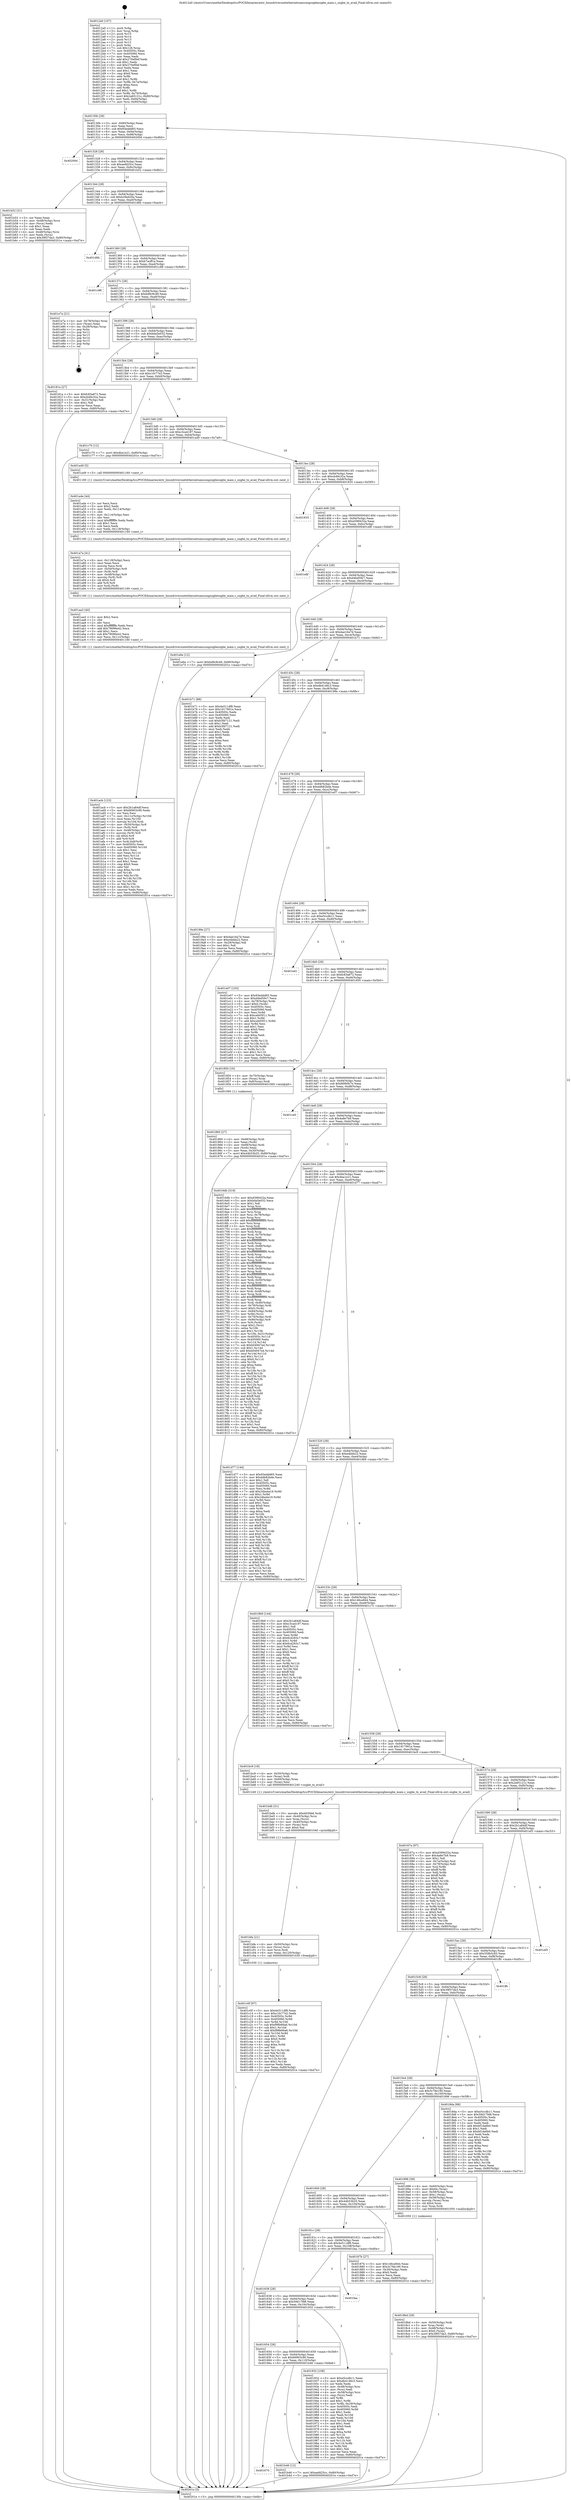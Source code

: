 digraph "0x4012a0" {
  label = "0x4012a0 (/mnt/c/Users/mathe/Desktop/tcc/POCII/binaries/extr_linuxdriversnetethernetsamsungsxgbesxgbe_main.c_sxgbe_tx_avail_Final-ollvm.out::main(0))"
  labelloc = "t"
  node[shape=record]

  Entry [label="",width=0.3,height=0.3,shape=circle,fillcolor=black,style=filled]
  "0x40130b" [label="{
     0x40130b [29]\l
     | [instrs]\l
     &nbsp;&nbsp;0x40130b \<+3\>: mov -0x80(%rbp),%eax\l
     &nbsp;&nbsp;0x40130e \<+2\>: mov %eax,%ecx\l
     &nbsp;&nbsp;0x401310 \<+6\>: sub $0x93eddd65,%ecx\l
     &nbsp;&nbsp;0x401316 \<+6\>: mov %eax,-0x94(%rbp)\l
     &nbsp;&nbsp;0x40131c \<+6\>: mov %ecx,-0x98(%rbp)\l
     &nbsp;&nbsp;0x401322 \<+6\>: je 000000000040200d \<main+0xd6d\>\l
  }"]
  "0x40200d" [label="{
     0x40200d\l
  }", style=dashed]
  "0x401328" [label="{
     0x401328 [28]\l
     | [instrs]\l
     &nbsp;&nbsp;0x401328 \<+5\>: jmp 000000000040132d \<main+0x8d\>\l
     &nbsp;&nbsp;0x40132d \<+6\>: mov -0x94(%rbp),%eax\l
     &nbsp;&nbsp;0x401333 \<+5\>: sub $0xaefd25cc,%eax\l
     &nbsp;&nbsp;0x401338 \<+6\>: mov %eax,-0x9c(%rbp)\l
     &nbsp;&nbsp;0x40133e \<+6\>: je 0000000000401b52 \<main+0x8b2\>\l
  }"]
  Exit [label="",width=0.3,height=0.3,shape=circle,fillcolor=black,style=filled,peripheries=2]
  "0x401b52" [label="{
     0x401b52 [31]\l
     | [instrs]\l
     &nbsp;&nbsp;0x401b52 \<+2\>: xor %eax,%eax\l
     &nbsp;&nbsp;0x401b54 \<+4\>: mov -0x48(%rbp),%rcx\l
     &nbsp;&nbsp;0x401b58 \<+2\>: mov (%rcx),%edx\l
     &nbsp;&nbsp;0x401b5a \<+3\>: sub $0x1,%eax\l
     &nbsp;&nbsp;0x401b5d \<+2\>: sub %eax,%edx\l
     &nbsp;&nbsp;0x401b5f \<+4\>: mov -0x48(%rbp),%rcx\l
     &nbsp;&nbsp;0x401b63 \<+2\>: mov %edx,(%rcx)\l
     &nbsp;&nbsp;0x401b65 \<+7\>: movl $0x39f37da3,-0x80(%rbp)\l
     &nbsp;&nbsp;0x401b6c \<+5\>: jmp 000000000040201e \<main+0xd7e\>\l
  }"]
  "0x401344" [label="{
     0x401344 [28]\l
     | [instrs]\l
     &nbsp;&nbsp;0x401344 \<+5\>: jmp 0000000000401349 \<main+0xa9\>\l
     &nbsp;&nbsp;0x401349 \<+6\>: mov -0x94(%rbp),%eax\l
     &nbsp;&nbsp;0x40134f \<+5\>: sub $0xb29ed20a,%eax\l
     &nbsp;&nbsp;0x401354 \<+6\>: mov %eax,-0xa0(%rbp)\l
     &nbsp;&nbsp;0x40135a \<+6\>: je 0000000000401d6b \<main+0xacb\>\l
  }"]
  "0x401c0f" [label="{
     0x401c0f [97]\l
     | [instrs]\l
     &nbsp;&nbsp;0x401c0f \<+5\>: mov $0x4e511df8,%eax\l
     &nbsp;&nbsp;0x401c14 \<+5\>: mov $0xc1fc77e2,%edx\l
     &nbsp;&nbsp;0x401c19 \<+8\>: mov 0x40505c,%r8d\l
     &nbsp;&nbsp;0x401c21 \<+8\>: mov 0x405060,%r9d\l
     &nbsp;&nbsp;0x401c29 \<+3\>: mov %r8d,%r10d\l
     &nbsp;&nbsp;0x401c2c \<+7\>: sub $0xf98b66a6,%r10d\l
     &nbsp;&nbsp;0x401c33 \<+4\>: sub $0x1,%r10d\l
     &nbsp;&nbsp;0x401c37 \<+7\>: add $0xf98b66a6,%r10d\l
     &nbsp;&nbsp;0x401c3e \<+4\>: imul %r10d,%r8d\l
     &nbsp;&nbsp;0x401c42 \<+4\>: and $0x1,%r8d\l
     &nbsp;&nbsp;0x401c46 \<+4\>: cmp $0x0,%r8d\l
     &nbsp;&nbsp;0x401c4a \<+4\>: sete %r11b\l
     &nbsp;&nbsp;0x401c4e \<+4\>: cmp $0xa,%r9d\l
     &nbsp;&nbsp;0x401c52 \<+3\>: setl %bl\l
     &nbsp;&nbsp;0x401c55 \<+3\>: mov %r11b,%r14b\l
     &nbsp;&nbsp;0x401c58 \<+3\>: and %bl,%r14b\l
     &nbsp;&nbsp;0x401c5b \<+3\>: xor %bl,%r11b\l
     &nbsp;&nbsp;0x401c5e \<+3\>: or %r11b,%r14b\l
     &nbsp;&nbsp;0x401c61 \<+4\>: test $0x1,%r14b\l
     &nbsp;&nbsp;0x401c65 \<+3\>: cmovne %edx,%eax\l
     &nbsp;&nbsp;0x401c68 \<+3\>: mov %eax,-0x80(%rbp)\l
     &nbsp;&nbsp;0x401c6b \<+5\>: jmp 000000000040201e \<main+0xd7e\>\l
  }"]
  "0x401d6b" [label="{
     0x401d6b\l
  }", style=dashed]
  "0x401360" [label="{
     0x401360 [28]\l
     | [instrs]\l
     &nbsp;&nbsp;0x401360 \<+5\>: jmp 0000000000401365 \<main+0xc5\>\l
     &nbsp;&nbsp;0x401365 \<+6\>: mov -0x94(%rbp),%eax\l
     &nbsp;&nbsp;0x40136b \<+5\>: sub $0xb7acff1a,%eax\l
     &nbsp;&nbsp;0x401370 \<+6\>: mov %eax,-0xa4(%rbp)\l
     &nbsp;&nbsp;0x401376 \<+6\>: je 0000000000401c88 \<main+0x9e8\>\l
  }"]
  "0x401bfa" [label="{
     0x401bfa [21]\l
     | [instrs]\l
     &nbsp;&nbsp;0x401bfa \<+4\>: mov -0x50(%rbp),%rcx\l
     &nbsp;&nbsp;0x401bfe \<+3\>: mov (%rcx),%rcx\l
     &nbsp;&nbsp;0x401c01 \<+3\>: mov %rcx,%rdi\l
     &nbsp;&nbsp;0x401c04 \<+6\>: mov %eax,-0x120(%rbp)\l
     &nbsp;&nbsp;0x401c0a \<+5\>: call 0000000000401030 \<free@plt\>\l
     | [calls]\l
     &nbsp;&nbsp;0x401030 \{1\} (unknown)\l
  }"]
  "0x401c88" [label="{
     0x401c88\l
  }", style=dashed]
  "0x40137c" [label="{
     0x40137c [28]\l
     | [instrs]\l
     &nbsp;&nbsp;0x40137c \<+5\>: jmp 0000000000401381 \<main+0xe1\>\l
     &nbsp;&nbsp;0x401381 \<+6\>: mov -0x94(%rbp),%eax\l
     &nbsp;&nbsp;0x401387 \<+5\>: sub $0xbd9c9c49,%eax\l
     &nbsp;&nbsp;0x40138c \<+6\>: mov %eax,-0xa8(%rbp)\l
     &nbsp;&nbsp;0x401392 \<+6\>: je 0000000000401e7a \<main+0xbda\>\l
  }"]
  "0x401bdb" [label="{
     0x401bdb [31]\l
     | [instrs]\l
     &nbsp;&nbsp;0x401bdb \<+10\>: movabs $0x4030b6,%rdi\l
     &nbsp;&nbsp;0x401be5 \<+4\>: mov -0x40(%rbp),%rcx\l
     &nbsp;&nbsp;0x401be9 \<+3\>: mov %rax,(%rcx)\l
     &nbsp;&nbsp;0x401bec \<+4\>: mov -0x40(%rbp),%rax\l
     &nbsp;&nbsp;0x401bf0 \<+3\>: mov (%rax),%rsi\l
     &nbsp;&nbsp;0x401bf3 \<+2\>: mov $0x0,%al\l
     &nbsp;&nbsp;0x401bf5 \<+5\>: call 0000000000401040 \<printf@plt\>\l
     | [calls]\l
     &nbsp;&nbsp;0x401040 \{1\} (unknown)\l
  }"]
  "0x401e7a" [label="{
     0x401e7a [21]\l
     | [instrs]\l
     &nbsp;&nbsp;0x401e7a \<+4\>: mov -0x78(%rbp),%rax\l
     &nbsp;&nbsp;0x401e7e \<+2\>: mov (%rax),%eax\l
     &nbsp;&nbsp;0x401e80 \<+4\>: lea -0x28(%rbp),%rsp\l
     &nbsp;&nbsp;0x401e84 \<+1\>: pop %rbx\l
     &nbsp;&nbsp;0x401e85 \<+2\>: pop %r12\l
     &nbsp;&nbsp;0x401e87 \<+2\>: pop %r13\l
     &nbsp;&nbsp;0x401e89 \<+2\>: pop %r14\l
     &nbsp;&nbsp;0x401e8b \<+2\>: pop %r15\l
     &nbsp;&nbsp;0x401e8d \<+1\>: pop %rbp\l
     &nbsp;&nbsp;0x401e8e \<+1\>: ret\l
  }"]
  "0x401398" [label="{
     0x401398 [28]\l
     | [instrs]\l
     &nbsp;&nbsp;0x401398 \<+5\>: jmp 000000000040139d \<main+0xfd\>\l
     &nbsp;&nbsp;0x40139d \<+6\>: mov -0x94(%rbp),%eax\l
     &nbsp;&nbsp;0x4013a3 \<+5\>: sub $0xbda5e032,%eax\l
     &nbsp;&nbsp;0x4013a8 \<+6\>: mov %eax,-0xac(%rbp)\l
     &nbsp;&nbsp;0x4013ae \<+6\>: je 000000000040181a \<main+0x57a\>\l
  }"]
  "0x401670" [label="{
     0x401670\l
  }", style=dashed]
  "0x40181a" [label="{
     0x40181a [27]\l
     | [instrs]\l
     &nbsp;&nbsp;0x40181a \<+5\>: mov $0xfc83a872,%eax\l
     &nbsp;&nbsp;0x40181f \<+5\>: mov $0xcb49c32a,%ecx\l
     &nbsp;&nbsp;0x401824 \<+3\>: mov -0x31(%rbp),%dl\l
     &nbsp;&nbsp;0x401827 \<+3\>: test $0x1,%dl\l
     &nbsp;&nbsp;0x40182a \<+3\>: cmovne %ecx,%eax\l
     &nbsp;&nbsp;0x40182d \<+3\>: mov %eax,-0x80(%rbp)\l
     &nbsp;&nbsp;0x401830 \<+5\>: jmp 000000000040201e \<main+0xd7e\>\l
  }"]
  "0x4013b4" [label="{
     0x4013b4 [28]\l
     | [instrs]\l
     &nbsp;&nbsp;0x4013b4 \<+5\>: jmp 00000000004013b9 \<main+0x119\>\l
     &nbsp;&nbsp;0x4013b9 \<+6\>: mov -0x94(%rbp),%eax\l
     &nbsp;&nbsp;0x4013bf \<+5\>: sub $0xc1fc77e2,%eax\l
     &nbsp;&nbsp;0x4013c4 \<+6\>: mov %eax,-0xb0(%rbp)\l
     &nbsp;&nbsp;0x4013ca \<+6\>: je 0000000000401c70 \<main+0x9d0\>\l
  }"]
  "0x401b46" [label="{
     0x401b46 [12]\l
     | [instrs]\l
     &nbsp;&nbsp;0x401b46 \<+7\>: movl $0xaefd25cc,-0x80(%rbp)\l
     &nbsp;&nbsp;0x401b4d \<+5\>: jmp 000000000040201e \<main+0xd7e\>\l
  }"]
  "0x401c70" [label="{
     0x401c70 [12]\l
     | [instrs]\l
     &nbsp;&nbsp;0x401c70 \<+7\>: movl $0x4ba1e21,-0x80(%rbp)\l
     &nbsp;&nbsp;0x401c77 \<+5\>: jmp 000000000040201e \<main+0xd7e\>\l
  }"]
  "0x4013d0" [label="{
     0x4013d0 [28]\l
     | [instrs]\l
     &nbsp;&nbsp;0x4013d0 \<+5\>: jmp 00000000004013d5 \<main+0x135\>\l
     &nbsp;&nbsp;0x4013d5 \<+6\>: mov -0x94(%rbp),%eax\l
     &nbsp;&nbsp;0x4013db \<+5\>: sub $0xc3ca4197,%eax\l
     &nbsp;&nbsp;0x4013e0 \<+6\>: mov %eax,-0xb4(%rbp)\l
     &nbsp;&nbsp;0x4013e6 \<+6\>: je 0000000000401a49 \<main+0x7a9\>\l
  }"]
  "0x401acb" [label="{
     0x401acb [123]\l
     | [instrs]\l
     &nbsp;&nbsp;0x401acb \<+5\>: mov $0x2b1a84df,%ecx\l
     &nbsp;&nbsp;0x401ad0 \<+5\>: mov $0x66903c90,%edx\l
     &nbsp;&nbsp;0x401ad5 \<+2\>: xor %esi,%esi\l
     &nbsp;&nbsp;0x401ad7 \<+7\>: mov -0x11c(%rbp),%r10d\l
     &nbsp;&nbsp;0x401ade \<+4\>: imul %eax,%r10d\l
     &nbsp;&nbsp;0x401ae2 \<+3\>: movslq %r10d,%rdi\l
     &nbsp;&nbsp;0x401ae5 \<+4\>: mov -0x50(%rbp),%r8\l
     &nbsp;&nbsp;0x401ae9 \<+3\>: mov (%r8),%r8\l
     &nbsp;&nbsp;0x401aec \<+4\>: mov -0x48(%rbp),%r9\l
     &nbsp;&nbsp;0x401af0 \<+3\>: movslq (%r9),%r9\l
     &nbsp;&nbsp;0x401af3 \<+4\>: shl $0x4,%r9\l
     &nbsp;&nbsp;0x401af7 \<+3\>: add %r9,%r8\l
     &nbsp;&nbsp;0x401afa \<+4\>: mov %rdi,0x8(%r8)\l
     &nbsp;&nbsp;0x401afe \<+7\>: mov 0x40505c,%eax\l
     &nbsp;&nbsp;0x401b05 \<+8\>: mov 0x405060,%r10d\l
     &nbsp;&nbsp;0x401b0d \<+3\>: sub $0x1,%esi\l
     &nbsp;&nbsp;0x401b10 \<+3\>: mov %eax,%r11d\l
     &nbsp;&nbsp;0x401b13 \<+3\>: add %esi,%r11d\l
     &nbsp;&nbsp;0x401b16 \<+4\>: imul %r11d,%eax\l
     &nbsp;&nbsp;0x401b1a \<+3\>: and $0x1,%eax\l
     &nbsp;&nbsp;0x401b1d \<+3\>: cmp $0x0,%eax\l
     &nbsp;&nbsp;0x401b20 \<+3\>: sete %bl\l
     &nbsp;&nbsp;0x401b23 \<+4\>: cmp $0xa,%r10d\l
     &nbsp;&nbsp;0x401b27 \<+4\>: setl %r14b\l
     &nbsp;&nbsp;0x401b2b \<+3\>: mov %bl,%r15b\l
     &nbsp;&nbsp;0x401b2e \<+3\>: and %r14b,%r15b\l
     &nbsp;&nbsp;0x401b31 \<+3\>: xor %r14b,%bl\l
     &nbsp;&nbsp;0x401b34 \<+3\>: or %bl,%r15b\l
     &nbsp;&nbsp;0x401b37 \<+4\>: test $0x1,%r15b\l
     &nbsp;&nbsp;0x401b3b \<+3\>: cmovne %edx,%ecx\l
     &nbsp;&nbsp;0x401b3e \<+3\>: mov %ecx,-0x80(%rbp)\l
     &nbsp;&nbsp;0x401b41 \<+5\>: jmp 000000000040201e \<main+0xd7e\>\l
  }"]
  "0x401a49" [label="{
     0x401a49 [5]\l
     | [instrs]\l
     &nbsp;&nbsp;0x401a49 \<+5\>: call 0000000000401160 \<next_i\>\l
     | [calls]\l
     &nbsp;&nbsp;0x401160 \{1\} (/mnt/c/Users/mathe/Desktop/tcc/POCII/binaries/extr_linuxdriversnetethernetsamsungsxgbesxgbe_main.c_sxgbe_tx_avail_Final-ollvm.out::next_i)\l
  }"]
  "0x4013ec" [label="{
     0x4013ec [28]\l
     | [instrs]\l
     &nbsp;&nbsp;0x4013ec \<+5\>: jmp 00000000004013f1 \<main+0x151\>\l
     &nbsp;&nbsp;0x4013f1 \<+6\>: mov -0x94(%rbp),%eax\l
     &nbsp;&nbsp;0x4013f7 \<+5\>: sub $0xcb49c32a,%eax\l
     &nbsp;&nbsp;0x4013fc \<+6\>: mov %eax,-0xb8(%rbp)\l
     &nbsp;&nbsp;0x401402 \<+6\>: je 0000000000401835 \<main+0x595\>\l
  }"]
  "0x401aa3" [label="{
     0x401aa3 [40]\l
     | [instrs]\l
     &nbsp;&nbsp;0x401aa3 \<+5\>: mov $0x2,%ecx\l
     &nbsp;&nbsp;0x401aa8 \<+1\>: cltd\l
     &nbsp;&nbsp;0x401aa9 \<+2\>: idiv %ecx\l
     &nbsp;&nbsp;0x401aab \<+6\>: imul $0xfffffffe,%edx,%ecx\l
     &nbsp;&nbsp;0x401ab1 \<+6\>: add $0x79096e42,%ecx\l
     &nbsp;&nbsp;0x401ab7 \<+3\>: add $0x1,%ecx\l
     &nbsp;&nbsp;0x401aba \<+6\>: sub $0x79096e42,%ecx\l
     &nbsp;&nbsp;0x401ac0 \<+6\>: mov %ecx,-0x11c(%rbp)\l
     &nbsp;&nbsp;0x401ac6 \<+5\>: call 0000000000401160 \<next_i\>\l
     | [calls]\l
     &nbsp;&nbsp;0x401160 \{1\} (/mnt/c/Users/mathe/Desktop/tcc/POCII/binaries/extr_linuxdriversnetethernetsamsungsxgbesxgbe_main.c_sxgbe_tx_avail_Final-ollvm.out::next_i)\l
  }"]
  "0x401835" [label="{
     0x401835\l
  }", style=dashed]
  "0x401408" [label="{
     0x401408 [28]\l
     | [instrs]\l
     &nbsp;&nbsp;0x401408 \<+5\>: jmp 000000000040140d \<main+0x16d\>\l
     &nbsp;&nbsp;0x40140d \<+6\>: mov -0x94(%rbp),%eax\l
     &nbsp;&nbsp;0x401413 \<+5\>: sub $0xd399432a,%eax\l
     &nbsp;&nbsp;0x401418 \<+6\>: mov %eax,-0xbc(%rbp)\l
     &nbsp;&nbsp;0x40141e \<+6\>: je 0000000000401e8f \<main+0xbef\>\l
  }"]
  "0x401a7a" [label="{
     0x401a7a [41]\l
     | [instrs]\l
     &nbsp;&nbsp;0x401a7a \<+6\>: mov -0x118(%rbp),%ecx\l
     &nbsp;&nbsp;0x401a80 \<+3\>: imul %eax,%ecx\l
     &nbsp;&nbsp;0x401a83 \<+3\>: movslq %ecx,%rdi\l
     &nbsp;&nbsp;0x401a86 \<+4\>: mov -0x50(%rbp),%r8\l
     &nbsp;&nbsp;0x401a8a \<+3\>: mov (%r8),%r8\l
     &nbsp;&nbsp;0x401a8d \<+4\>: mov -0x48(%rbp),%r9\l
     &nbsp;&nbsp;0x401a91 \<+3\>: movslq (%r9),%r9\l
     &nbsp;&nbsp;0x401a94 \<+4\>: shl $0x4,%r9\l
     &nbsp;&nbsp;0x401a98 \<+3\>: add %r9,%r8\l
     &nbsp;&nbsp;0x401a9b \<+3\>: mov %rdi,(%r8)\l
     &nbsp;&nbsp;0x401a9e \<+5\>: call 0000000000401160 \<next_i\>\l
     | [calls]\l
     &nbsp;&nbsp;0x401160 \{1\} (/mnt/c/Users/mathe/Desktop/tcc/POCII/binaries/extr_linuxdriversnetethernetsamsungsxgbesxgbe_main.c_sxgbe_tx_avail_Final-ollvm.out::next_i)\l
  }"]
  "0x401e8f" [label="{
     0x401e8f\l
  }", style=dashed]
  "0x401424" [label="{
     0x401424 [28]\l
     | [instrs]\l
     &nbsp;&nbsp;0x401424 \<+5\>: jmp 0000000000401429 \<main+0x189\>\l
     &nbsp;&nbsp;0x401429 \<+6\>: mov -0x94(%rbp),%eax\l
     &nbsp;&nbsp;0x40142f \<+5\>: sub $0xd4bd59c7,%eax\l
     &nbsp;&nbsp;0x401434 \<+6\>: mov %eax,-0xc0(%rbp)\l
     &nbsp;&nbsp;0x40143a \<+6\>: je 0000000000401e6e \<main+0xbce\>\l
  }"]
  "0x401a4e" [label="{
     0x401a4e [44]\l
     | [instrs]\l
     &nbsp;&nbsp;0x401a4e \<+2\>: xor %ecx,%ecx\l
     &nbsp;&nbsp;0x401a50 \<+5\>: mov $0x2,%edx\l
     &nbsp;&nbsp;0x401a55 \<+6\>: mov %edx,-0x114(%rbp)\l
     &nbsp;&nbsp;0x401a5b \<+1\>: cltd\l
     &nbsp;&nbsp;0x401a5c \<+6\>: mov -0x114(%rbp),%esi\l
     &nbsp;&nbsp;0x401a62 \<+2\>: idiv %esi\l
     &nbsp;&nbsp;0x401a64 \<+6\>: imul $0xfffffffe,%edx,%edx\l
     &nbsp;&nbsp;0x401a6a \<+3\>: sub $0x1,%ecx\l
     &nbsp;&nbsp;0x401a6d \<+2\>: sub %ecx,%edx\l
     &nbsp;&nbsp;0x401a6f \<+6\>: mov %edx,-0x118(%rbp)\l
     &nbsp;&nbsp;0x401a75 \<+5\>: call 0000000000401160 \<next_i\>\l
     | [calls]\l
     &nbsp;&nbsp;0x401160 \{1\} (/mnt/c/Users/mathe/Desktop/tcc/POCII/binaries/extr_linuxdriversnetethernetsamsungsxgbesxgbe_main.c_sxgbe_tx_avail_Final-ollvm.out::next_i)\l
  }"]
  "0x401e6e" [label="{
     0x401e6e [12]\l
     | [instrs]\l
     &nbsp;&nbsp;0x401e6e \<+7\>: movl $0xbd9c9c49,-0x80(%rbp)\l
     &nbsp;&nbsp;0x401e75 \<+5\>: jmp 000000000040201e \<main+0xd7e\>\l
  }"]
  "0x401440" [label="{
     0x401440 [28]\l
     | [instrs]\l
     &nbsp;&nbsp;0x401440 \<+5\>: jmp 0000000000401445 \<main+0x1a5\>\l
     &nbsp;&nbsp;0x401445 \<+6\>: mov -0x94(%rbp),%eax\l
     &nbsp;&nbsp;0x40144b \<+5\>: sub $0xdae16a7d,%eax\l
     &nbsp;&nbsp;0x401450 \<+6\>: mov %eax,-0xc4(%rbp)\l
     &nbsp;&nbsp;0x401456 \<+6\>: je 0000000000401b71 \<main+0x8d1\>\l
  }"]
  "0x401654" [label="{
     0x401654 [28]\l
     | [instrs]\l
     &nbsp;&nbsp;0x401654 \<+5\>: jmp 0000000000401659 \<main+0x3b9\>\l
     &nbsp;&nbsp;0x401659 \<+6\>: mov -0x94(%rbp),%eax\l
     &nbsp;&nbsp;0x40165f \<+5\>: sub $0x66903c90,%eax\l
     &nbsp;&nbsp;0x401664 \<+6\>: mov %eax,-0x110(%rbp)\l
     &nbsp;&nbsp;0x40166a \<+6\>: je 0000000000401b46 \<main+0x8a6\>\l
  }"]
  "0x401b71" [label="{
     0x401b71 [88]\l
     | [instrs]\l
     &nbsp;&nbsp;0x401b71 \<+5\>: mov $0x4e511df8,%eax\l
     &nbsp;&nbsp;0x401b76 \<+5\>: mov $0x1917901e,%ecx\l
     &nbsp;&nbsp;0x401b7b \<+7\>: mov 0x40505c,%edx\l
     &nbsp;&nbsp;0x401b82 \<+7\>: mov 0x405060,%esi\l
     &nbsp;&nbsp;0x401b89 \<+2\>: mov %edx,%edi\l
     &nbsp;&nbsp;0x401b8b \<+6\>: sub $0xb3fd7121,%edi\l
     &nbsp;&nbsp;0x401b91 \<+3\>: sub $0x1,%edi\l
     &nbsp;&nbsp;0x401b94 \<+6\>: add $0xb3fd7121,%edi\l
     &nbsp;&nbsp;0x401b9a \<+3\>: imul %edi,%edx\l
     &nbsp;&nbsp;0x401b9d \<+3\>: and $0x1,%edx\l
     &nbsp;&nbsp;0x401ba0 \<+3\>: cmp $0x0,%edx\l
     &nbsp;&nbsp;0x401ba3 \<+4\>: sete %r8b\l
     &nbsp;&nbsp;0x401ba7 \<+3\>: cmp $0xa,%esi\l
     &nbsp;&nbsp;0x401baa \<+4\>: setl %r9b\l
     &nbsp;&nbsp;0x401bae \<+3\>: mov %r8b,%r10b\l
     &nbsp;&nbsp;0x401bb1 \<+3\>: and %r9b,%r10b\l
     &nbsp;&nbsp;0x401bb4 \<+3\>: xor %r9b,%r8b\l
     &nbsp;&nbsp;0x401bb7 \<+3\>: or %r8b,%r10b\l
     &nbsp;&nbsp;0x401bba \<+4\>: test $0x1,%r10b\l
     &nbsp;&nbsp;0x401bbe \<+3\>: cmovne %ecx,%eax\l
     &nbsp;&nbsp;0x401bc1 \<+3\>: mov %eax,-0x80(%rbp)\l
     &nbsp;&nbsp;0x401bc4 \<+5\>: jmp 000000000040201e \<main+0xd7e\>\l
  }"]
  "0x40145c" [label="{
     0x40145c [28]\l
     | [instrs]\l
     &nbsp;&nbsp;0x40145c \<+5\>: jmp 0000000000401461 \<main+0x1c1\>\l
     &nbsp;&nbsp;0x401461 \<+6\>: mov -0x94(%rbp),%eax\l
     &nbsp;&nbsp;0x401467 \<+5\>: sub $0xdb4146c3,%eax\l
     &nbsp;&nbsp;0x40146c \<+6\>: mov %eax,-0xc8(%rbp)\l
     &nbsp;&nbsp;0x401472 \<+6\>: je 000000000040199e \<main+0x6fe\>\l
  }"]
  "0x401932" [label="{
     0x401932 [108]\l
     | [instrs]\l
     &nbsp;&nbsp;0x401932 \<+5\>: mov $0xe5ccdb11,%eax\l
     &nbsp;&nbsp;0x401937 \<+5\>: mov $0xdb4146c3,%ecx\l
     &nbsp;&nbsp;0x40193c \<+2\>: xor %edx,%edx\l
     &nbsp;&nbsp;0x40193e \<+4\>: mov -0x48(%rbp),%rsi\l
     &nbsp;&nbsp;0x401942 \<+2\>: mov (%rsi),%edi\l
     &nbsp;&nbsp;0x401944 \<+4\>: mov -0x58(%rbp),%rsi\l
     &nbsp;&nbsp;0x401948 \<+2\>: cmp (%rsi),%edi\l
     &nbsp;&nbsp;0x40194a \<+4\>: setl %r8b\l
     &nbsp;&nbsp;0x40194e \<+4\>: and $0x1,%r8b\l
     &nbsp;&nbsp;0x401952 \<+4\>: mov %r8b,-0x29(%rbp)\l
     &nbsp;&nbsp;0x401956 \<+7\>: mov 0x40505c,%edi\l
     &nbsp;&nbsp;0x40195d \<+8\>: mov 0x405060,%r9d\l
     &nbsp;&nbsp;0x401965 \<+3\>: sub $0x1,%edx\l
     &nbsp;&nbsp;0x401968 \<+3\>: mov %edi,%r10d\l
     &nbsp;&nbsp;0x40196b \<+3\>: add %edx,%r10d\l
     &nbsp;&nbsp;0x40196e \<+4\>: imul %r10d,%edi\l
     &nbsp;&nbsp;0x401972 \<+3\>: and $0x1,%edi\l
     &nbsp;&nbsp;0x401975 \<+3\>: cmp $0x0,%edi\l
     &nbsp;&nbsp;0x401978 \<+4\>: sete %r8b\l
     &nbsp;&nbsp;0x40197c \<+4\>: cmp $0xa,%r9d\l
     &nbsp;&nbsp;0x401980 \<+4\>: setl %r11b\l
     &nbsp;&nbsp;0x401984 \<+3\>: mov %r8b,%bl\l
     &nbsp;&nbsp;0x401987 \<+3\>: and %r11b,%bl\l
     &nbsp;&nbsp;0x40198a \<+3\>: xor %r11b,%r8b\l
     &nbsp;&nbsp;0x40198d \<+3\>: or %r8b,%bl\l
     &nbsp;&nbsp;0x401990 \<+3\>: test $0x1,%bl\l
     &nbsp;&nbsp;0x401993 \<+3\>: cmovne %ecx,%eax\l
     &nbsp;&nbsp;0x401996 \<+3\>: mov %eax,-0x80(%rbp)\l
     &nbsp;&nbsp;0x401999 \<+5\>: jmp 000000000040201e \<main+0xd7e\>\l
  }"]
  "0x40199e" [label="{
     0x40199e [27]\l
     | [instrs]\l
     &nbsp;&nbsp;0x40199e \<+5\>: mov $0xdae16a7d,%eax\l
     &nbsp;&nbsp;0x4019a3 \<+5\>: mov $0xe4bbb22,%ecx\l
     &nbsp;&nbsp;0x4019a8 \<+3\>: mov -0x29(%rbp),%dl\l
     &nbsp;&nbsp;0x4019ab \<+3\>: test $0x1,%dl\l
     &nbsp;&nbsp;0x4019ae \<+3\>: cmovne %ecx,%eax\l
     &nbsp;&nbsp;0x4019b1 \<+3\>: mov %eax,-0x80(%rbp)\l
     &nbsp;&nbsp;0x4019b4 \<+5\>: jmp 000000000040201e \<main+0xd7e\>\l
  }"]
  "0x401478" [label="{
     0x401478 [28]\l
     | [instrs]\l
     &nbsp;&nbsp;0x401478 \<+5\>: jmp 000000000040147d \<main+0x1dd\>\l
     &nbsp;&nbsp;0x40147d \<+6\>: mov -0x94(%rbp),%eax\l
     &nbsp;&nbsp;0x401483 \<+5\>: sub $0xddb82bde,%eax\l
     &nbsp;&nbsp;0x401488 \<+6\>: mov %eax,-0xcc(%rbp)\l
     &nbsp;&nbsp;0x40148e \<+6\>: je 0000000000401e07 \<main+0xb67\>\l
  }"]
  "0x401638" [label="{
     0x401638 [28]\l
     | [instrs]\l
     &nbsp;&nbsp;0x401638 \<+5\>: jmp 000000000040163d \<main+0x39d\>\l
     &nbsp;&nbsp;0x40163d \<+6\>: mov -0x94(%rbp),%eax\l
     &nbsp;&nbsp;0x401643 \<+5\>: sub $0x59d17fd8,%eax\l
     &nbsp;&nbsp;0x401648 \<+6\>: mov %eax,-0x10c(%rbp)\l
     &nbsp;&nbsp;0x40164e \<+6\>: je 0000000000401932 \<main+0x692\>\l
  }"]
  "0x401e07" [label="{
     0x401e07 [103]\l
     | [instrs]\l
     &nbsp;&nbsp;0x401e07 \<+5\>: mov $0x93eddd65,%eax\l
     &nbsp;&nbsp;0x401e0c \<+5\>: mov $0xd4bd59c7,%ecx\l
     &nbsp;&nbsp;0x401e11 \<+4\>: mov -0x78(%rbp),%rdx\l
     &nbsp;&nbsp;0x401e15 \<+6\>: movl $0x0,(%rdx)\l
     &nbsp;&nbsp;0x401e1b \<+7\>: mov 0x40505c,%esi\l
     &nbsp;&nbsp;0x401e22 \<+7\>: mov 0x405060,%edi\l
     &nbsp;&nbsp;0x401e29 \<+3\>: mov %esi,%r8d\l
     &nbsp;&nbsp;0x401e2c \<+7\>: sub $0xceb05f11,%r8d\l
     &nbsp;&nbsp;0x401e33 \<+4\>: sub $0x1,%r8d\l
     &nbsp;&nbsp;0x401e37 \<+7\>: add $0xceb05f11,%r8d\l
     &nbsp;&nbsp;0x401e3e \<+4\>: imul %r8d,%esi\l
     &nbsp;&nbsp;0x401e42 \<+3\>: and $0x1,%esi\l
     &nbsp;&nbsp;0x401e45 \<+3\>: cmp $0x0,%esi\l
     &nbsp;&nbsp;0x401e48 \<+4\>: sete %r9b\l
     &nbsp;&nbsp;0x401e4c \<+3\>: cmp $0xa,%edi\l
     &nbsp;&nbsp;0x401e4f \<+4\>: setl %r10b\l
     &nbsp;&nbsp;0x401e53 \<+3\>: mov %r9b,%r11b\l
     &nbsp;&nbsp;0x401e56 \<+3\>: and %r10b,%r11b\l
     &nbsp;&nbsp;0x401e59 \<+3\>: xor %r10b,%r9b\l
     &nbsp;&nbsp;0x401e5c \<+3\>: or %r9b,%r11b\l
     &nbsp;&nbsp;0x401e5f \<+4\>: test $0x1,%r11b\l
     &nbsp;&nbsp;0x401e63 \<+3\>: cmovne %ecx,%eax\l
     &nbsp;&nbsp;0x401e66 \<+3\>: mov %eax,-0x80(%rbp)\l
     &nbsp;&nbsp;0x401e69 \<+5\>: jmp 000000000040201e \<main+0xd7e\>\l
  }"]
  "0x401494" [label="{
     0x401494 [28]\l
     | [instrs]\l
     &nbsp;&nbsp;0x401494 \<+5\>: jmp 0000000000401499 \<main+0x1f9\>\l
     &nbsp;&nbsp;0x401499 \<+6\>: mov -0x94(%rbp),%eax\l
     &nbsp;&nbsp;0x40149f \<+5\>: sub $0xe5ccdb11,%eax\l
     &nbsp;&nbsp;0x4014a4 \<+6\>: mov %eax,-0xd0(%rbp)\l
     &nbsp;&nbsp;0x4014aa \<+6\>: je 0000000000401ed1 \<main+0xc31\>\l
  }"]
  "0x401faa" [label="{
     0x401faa\l
  }", style=dashed]
  "0x401ed1" [label="{
     0x401ed1\l
  }", style=dashed]
  "0x4014b0" [label="{
     0x4014b0 [28]\l
     | [instrs]\l
     &nbsp;&nbsp;0x4014b0 \<+5\>: jmp 00000000004014b5 \<main+0x215\>\l
     &nbsp;&nbsp;0x4014b5 \<+6\>: mov -0x94(%rbp),%eax\l
     &nbsp;&nbsp;0x4014bb \<+5\>: sub $0xfc83a872,%eax\l
     &nbsp;&nbsp;0x4014c0 \<+6\>: mov %eax,-0xd4(%rbp)\l
     &nbsp;&nbsp;0x4014c6 \<+6\>: je 0000000000401850 \<main+0x5b0\>\l
  }"]
  "0x4018bd" [label="{
     0x4018bd [29]\l
     | [instrs]\l
     &nbsp;&nbsp;0x4018bd \<+4\>: mov -0x50(%rbp),%rdi\l
     &nbsp;&nbsp;0x4018c1 \<+3\>: mov %rax,(%rdi)\l
     &nbsp;&nbsp;0x4018c4 \<+4\>: mov -0x48(%rbp),%rax\l
     &nbsp;&nbsp;0x4018c8 \<+6\>: movl $0x0,(%rax)\l
     &nbsp;&nbsp;0x4018ce \<+7\>: movl $0x39f37da3,-0x80(%rbp)\l
     &nbsp;&nbsp;0x4018d5 \<+5\>: jmp 000000000040201e \<main+0xd7e\>\l
  }"]
  "0x401850" [label="{
     0x401850 [16]\l
     | [instrs]\l
     &nbsp;&nbsp;0x401850 \<+4\>: mov -0x70(%rbp),%rax\l
     &nbsp;&nbsp;0x401854 \<+3\>: mov (%rax),%rax\l
     &nbsp;&nbsp;0x401857 \<+4\>: mov 0x8(%rax),%rdi\l
     &nbsp;&nbsp;0x40185b \<+5\>: call 0000000000401060 \<atoi@plt\>\l
     | [calls]\l
     &nbsp;&nbsp;0x401060 \{1\} (unknown)\l
  }"]
  "0x4014cc" [label="{
     0x4014cc [28]\l
     | [instrs]\l
     &nbsp;&nbsp;0x4014cc \<+5\>: jmp 00000000004014d1 \<main+0x231\>\l
     &nbsp;&nbsp;0x4014d1 \<+6\>: mov -0x94(%rbp),%eax\l
     &nbsp;&nbsp;0x4014d7 \<+5\>: sub $0xfd060b7e,%eax\l
     &nbsp;&nbsp;0x4014dc \<+6\>: mov %eax,-0xd8(%rbp)\l
     &nbsp;&nbsp;0x4014e2 \<+6\>: je 0000000000401ce0 \<main+0xa40\>\l
  }"]
  "0x40161c" [label="{
     0x40161c [28]\l
     | [instrs]\l
     &nbsp;&nbsp;0x40161c \<+5\>: jmp 0000000000401621 \<main+0x381\>\l
     &nbsp;&nbsp;0x401621 \<+6\>: mov -0x94(%rbp),%eax\l
     &nbsp;&nbsp;0x401627 \<+5\>: sub $0x4e511df8,%eax\l
     &nbsp;&nbsp;0x40162c \<+6\>: mov %eax,-0x108(%rbp)\l
     &nbsp;&nbsp;0x401632 \<+6\>: je 0000000000401faa \<main+0xd0a\>\l
  }"]
  "0x401ce0" [label="{
     0x401ce0\l
  }", style=dashed]
  "0x4014e8" [label="{
     0x4014e8 [28]\l
     | [instrs]\l
     &nbsp;&nbsp;0x4014e8 \<+5\>: jmp 00000000004014ed \<main+0x24d\>\l
     &nbsp;&nbsp;0x4014ed \<+6\>: mov -0x94(%rbp),%eax\l
     &nbsp;&nbsp;0x4014f3 \<+5\>: sub $0x4a8e7b9,%eax\l
     &nbsp;&nbsp;0x4014f8 \<+6\>: mov %eax,-0xdc(%rbp)\l
     &nbsp;&nbsp;0x4014fe \<+6\>: je 00000000004016db \<main+0x43b\>\l
  }"]
  "0x40187b" [label="{
     0x40187b [27]\l
     | [instrs]\l
     &nbsp;&nbsp;0x40187b \<+5\>: mov $0x146ce844,%eax\l
     &nbsp;&nbsp;0x401880 \<+5\>: mov $0x3c78e190,%ecx\l
     &nbsp;&nbsp;0x401885 \<+3\>: mov -0x30(%rbp),%edx\l
     &nbsp;&nbsp;0x401888 \<+3\>: cmp $0x0,%edx\l
     &nbsp;&nbsp;0x40188b \<+3\>: cmove %ecx,%eax\l
     &nbsp;&nbsp;0x40188e \<+3\>: mov %eax,-0x80(%rbp)\l
     &nbsp;&nbsp;0x401891 \<+5\>: jmp 000000000040201e \<main+0xd7e\>\l
  }"]
  "0x4016db" [label="{
     0x4016db [319]\l
     | [instrs]\l
     &nbsp;&nbsp;0x4016db \<+5\>: mov $0xd399432a,%eax\l
     &nbsp;&nbsp;0x4016e0 \<+5\>: mov $0xbda5e032,%ecx\l
     &nbsp;&nbsp;0x4016e5 \<+2\>: mov $0x1,%dl\l
     &nbsp;&nbsp;0x4016e7 \<+3\>: mov %rsp,%rsi\l
     &nbsp;&nbsp;0x4016ea \<+4\>: add $0xfffffffffffffff0,%rsi\l
     &nbsp;&nbsp;0x4016ee \<+3\>: mov %rsi,%rsp\l
     &nbsp;&nbsp;0x4016f1 \<+4\>: mov %rsi,-0x78(%rbp)\l
     &nbsp;&nbsp;0x4016f5 \<+3\>: mov %rsp,%rsi\l
     &nbsp;&nbsp;0x4016f8 \<+4\>: add $0xfffffffffffffff0,%rsi\l
     &nbsp;&nbsp;0x4016fc \<+3\>: mov %rsi,%rsp\l
     &nbsp;&nbsp;0x4016ff \<+3\>: mov %rsp,%rdi\l
     &nbsp;&nbsp;0x401702 \<+4\>: add $0xfffffffffffffff0,%rdi\l
     &nbsp;&nbsp;0x401706 \<+3\>: mov %rdi,%rsp\l
     &nbsp;&nbsp;0x401709 \<+4\>: mov %rdi,-0x70(%rbp)\l
     &nbsp;&nbsp;0x40170d \<+3\>: mov %rsp,%rdi\l
     &nbsp;&nbsp;0x401710 \<+4\>: add $0xfffffffffffffff0,%rdi\l
     &nbsp;&nbsp;0x401714 \<+3\>: mov %rdi,%rsp\l
     &nbsp;&nbsp;0x401717 \<+4\>: mov %rdi,-0x68(%rbp)\l
     &nbsp;&nbsp;0x40171b \<+3\>: mov %rsp,%rdi\l
     &nbsp;&nbsp;0x40171e \<+4\>: add $0xfffffffffffffff0,%rdi\l
     &nbsp;&nbsp;0x401722 \<+3\>: mov %rdi,%rsp\l
     &nbsp;&nbsp;0x401725 \<+4\>: mov %rdi,-0x60(%rbp)\l
     &nbsp;&nbsp;0x401729 \<+3\>: mov %rsp,%rdi\l
     &nbsp;&nbsp;0x40172c \<+4\>: add $0xfffffffffffffff0,%rdi\l
     &nbsp;&nbsp;0x401730 \<+3\>: mov %rdi,%rsp\l
     &nbsp;&nbsp;0x401733 \<+4\>: mov %rdi,-0x58(%rbp)\l
     &nbsp;&nbsp;0x401737 \<+3\>: mov %rsp,%rdi\l
     &nbsp;&nbsp;0x40173a \<+4\>: add $0xfffffffffffffff0,%rdi\l
     &nbsp;&nbsp;0x40173e \<+3\>: mov %rdi,%rsp\l
     &nbsp;&nbsp;0x401741 \<+4\>: mov %rdi,-0x50(%rbp)\l
     &nbsp;&nbsp;0x401745 \<+3\>: mov %rsp,%rdi\l
     &nbsp;&nbsp;0x401748 \<+4\>: add $0xfffffffffffffff0,%rdi\l
     &nbsp;&nbsp;0x40174c \<+3\>: mov %rdi,%rsp\l
     &nbsp;&nbsp;0x40174f \<+4\>: mov %rdi,-0x48(%rbp)\l
     &nbsp;&nbsp;0x401753 \<+3\>: mov %rsp,%rdi\l
     &nbsp;&nbsp;0x401756 \<+4\>: add $0xfffffffffffffff0,%rdi\l
     &nbsp;&nbsp;0x40175a \<+3\>: mov %rdi,%rsp\l
     &nbsp;&nbsp;0x40175d \<+4\>: mov %rdi,-0x40(%rbp)\l
     &nbsp;&nbsp;0x401761 \<+4\>: mov -0x78(%rbp),%rdi\l
     &nbsp;&nbsp;0x401765 \<+6\>: movl $0x0,(%rdi)\l
     &nbsp;&nbsp;0x40176b \<+7\>: mov -0x84(%rbp),%r8d\l
     &nbsp;&nbsp;0x401772 \<+3\>: mov %r8d,(%rsi)\l
     &nbsp;&nbsp;0x401775 \<+4\>: mov -0x70(%rbp),%rdi\l
     &nbsp;&nbsp;0x401779 \<+7\>: mov -0x90(%rbp),%r9\l
     &nbsp;&nbsp;0x401780 \<+3\>: mov %r9,(%rdi)\l
     &nbsp;&nbsp;0x401783 \<+3\>: cmpl $0x2,(%rsi)\l
     &nbsp;&nbsp;0x401786 \<+4\>: setne %r10b\l
     &nbsp;&nbsp;0x40178a \<+4\>: and $0x1,%r10b\l
     &nbsp;&nbsp;0x40178e \<+4\>: mov %r10b,-0x31(%rbp)\l
     &nbsp;&nbsp;0x401792 \<+8\>: mov 0x40505c,%r11d\l
     &nbsp;&nbsp;0x40179a \<+7\>: mov 0x405060,%ebx\l
     &nbsp;&nbsp;0x4017a1 \<+3\>: mov %r11d,%r14d\l
     &nbsp;&nbsp;0x4017a4 \<+7\>: sub $0xb04947ed,%r14d\l
     &nbsp;&nbsp;0x4017ab \<+4\>: sub $0x1,%r14d\l
     &nbsp;&nbsp;0x4017af \<+7\>: add $0xb04947ed,%r14d\l
     &nbsp;&nbsp;0x4017b6 \<+4\>: imul %r14d,%r11d\l
     &nbsp;&nbsp;0x4017ba \<+4\>: and $0x1,%r11d\l
     &nbsp;&nbsp;0x4017be \<+4\>: cmp $0x0,%r11d\l
     &nbsp;&nbsp;0x4017c2 \<+4\>: sete %r10b\l
     &nbsp;&nbsp;0x4017c6 \<+3\>: cmp $0xa,%ebx\l
     &nbsp;&nbsp;0x4017c9 \<+4\>: setl %r15b\l
     &nbsp;&nbsp;0x4017cd \<+3\>: mov %r10b,%r12b\l
     &nbsp;&nbsp;0x4017d0 \<+4\>: xor $0xff,%r12b\l
     &nbsp;&nbsp;0x4017d4 \<+3\>: mov %r15b,%r13b\l
     &nbsp;&nbsp;0x4017d7 \<+4\>: xor $0xff,%r13b\l
     &nbsp;&nbsp;0x4017db \<+3\>: xor $0x1,%dl\l
     &nbsp;&nbsp;0x4017de \<+3\>: mov %r12b,%sil\l
     &nbsp;&nbsp;0x4017e1 \<+4\>: and $0xff,%sil\l
     &nbsp;&nbsp;0x4017e5 \<+3\>: and %dl,%r10b\l
     &nbsp;&nbsp;0x4017e8 \<+3\>: mov %r13b,%dil\l
     &nbsp;&nbsp;0x4017eb \<+4\>: and $0xff,%dil\l
     &nbsp;&nbsp;0x4017ef \<+3\>: and %dl,%r15b\l
     &nbsp;&nbsp;0x4017f2 \<+3\>: or %r10b,%sil\l
     &nbsp;&nbsp;0x4017f5 \<+3\>: or %r15b,%dil\l
     &nbsp;&nbsp;0x4017f8 \<+3\>: xor %dil,%sil\l
     &nbsp;&nbsp;0x4017fb \<+3\>: or %r13b,%r12b\l
     &nbsp;&nbsp;0x4017fe \<+4\>: xor $0xff,%r12b\l
     &nbsp;&nbsp;0x401802 \<+3\>: or $0x1,%dl\l
     &nbsp;&nbsp;0x401805 \<+3\>: and %dl,%r12b\l
     &nbsp;&nbsp;0x401808 \<+3\>: or %r12b,%sil\l
     &nbsp;&nbsp;0x40180b \<+4\>: test $0x1,%sil\l
     &nbsp;&nbsp;0x40180f \<+3\>: cmovne %ecx,%eax\l
     &nbsp;&nbsp;0x401812 \<+3\>: mov %eax,-0x80(%rbp)\l
     &nbsp;&nbsp;0x401815 \<+5\>: jmp 000000000040201e \<main+0xd7e\>\l
  }"]
  "0x401504" [label="{
     0x401504 [28]\l
     | [instrs]\l
     &nbsp;&nbsp;0x401504 \<+5\>: jmp 0000000000401509 \<main+0x269\>\l
     &nbsp;&nbsp;0x401509 \<+6\>: mov -0x94(%rbp),%eax\l
     &nbsp;&nbsp;0x40150f \<+5\>: sub $0x4ba1e21,%eax\l
     &nbsp;&nbsp;0x401514 \<+6\>: mov %eax,-0xe0(%rbp)\l
     &nbsp;&nbsp;0x40151a \<+6\>: je 0000000000401d77 \<main+0xad7\>\l
  }"]
  "0x401600" [label="{
     0x401600 [28]\l
     | [instrs]\l
     &nbsp;&nbsp;0x401600 \<+5\>: jmp 0000000000401605 \<main+0x365\>\l
     &nbsp;&nbsp;0x401605 \<+6\>: mov -0x94(%rbp),%eax\l
     &nbsp;&nbsp;0x40160b \<+5\>: sub $0x44b53b25,%eax\l
     &nbsp;&nbsp;0x401610 \<+6\>: mov %eax,-0x104(%rbp)\l
     &nbsp;&nbsp;0x401616 \<+6\>: je 000000000040187b \<main+0x5db\>\l
  }"]
  "0x401d77" [label="{
     0x401d77 [144]\l
     | [instrs]\l
     &nbsp;&nbsp;0x401d77 \<+5\>: mov $0x93eddd65,%eax\l
     &nbsp;&nbsp;0x401d7c \<+5\>: mov $0xddb82bde,%ecx\l
     &nbsp;&nbsp;0x401d81 \<+2\>: mov $0x1,%dl\l
     &nbsp;&nbsp;0x401d83 \<+7\>: mov 0x40505c,%esi\l
     &nbsp;&nbsp;0x401d8a \<+7\>: mov 0x405060,%edi\l
     &nbsp;&nbsp;0x401d91 \<+3\>: mov %esi,%r8d\l
     &nbsp;&nbsp;0x401d94 \<+7\>: add $0x24ba4a19,%r8d\l
     &nbsp;&nbsp;0x401d9b \<+4\>: sub $0x1,%r8d\l
     &nbsp;&nbsp;0x401d9f \<+7\>: sub $0x24ba4a19,%r8d\l
     &nbsp;&nbsp;0x401da6 \<+4\>: imul %r8d,%esi\l
     &nbsp;&nbsp;0x401daa \<+3\>: and $0x1,%esi\l
     &nbsp;&nbsp;0x401dad \<+3\>: cmp $0x0,%esi\l
     &nbsp;&nbsp;0x401db0 \<+4\>: sete %r9b\l
     &nbsp;&nbsp;0x401db4 \<+3\>: cmp $0xa,%edi\l
     &nbsp;&nbsp;0x401db7 \<+4\>: setl %r10b\l
     &nbsp;&nbsp;0x401dbb \<+3\>: mov %r9b,%r11b\l
     &nbsp;&nbsp;0x401dbe \<+4\>: xor $0xff,%r11b\l
     &nbsp;&nbsp;0x401dc2 \<+3\>: mov %r10b,%bl\l
     &nbsp;&nbsp;0x401dc5 \<+3\>: xor $0xff,%bl\l
     &nbsp;&nbsp;0x401dc8 \<+3\>: xor $0x0,%dl\l
     &nbsp;&nbsp;0x401dcb \<+3\>: mov %r11b,%r14b\l
     &nbsp;&nbsp;0x401dce \<+4\>: and $0x0,%r14b\l
     &nbsp;&nbsp;0x401dd2 \<+3\>: and %dl,%r9b\l
     &nbsp;&nbsp;0x401dd5 \<+3\>: mov %bl,%r15b\l
     &nbsp;&nbsp;0x401dd8 \<+4\>: and $0x0,%r15b\l
     &nbsp;&nbsp;0x401ddc \<+3\>: and %dl,%r10b\l
     &nbsp;&nbsp;0x401ddf \<+3\>: or %r9b,%r14b\l
     &nbsp;&nbsp;0x401de2 \<+3\>: or %r10b,%r15b\l
     &nbsp;&nbsp;0x401de5 \<+3\>: xor %r15b,%r14b\l
     &nbsp;&nbsp;0x401de8 \<+3\>: or %bl,%r11b\l
     &nbsp;&nbsp;0x401deb \<+4\>: xor $0xff,%r11b\l
     &nbsp;&nbsp;0x401def \<+3\>: or $0x0,%dl\l
     &nbsp;&nbsp;0x401df2 \<+3\>: and %dl,%r11b\l
     &nbsp;&nbsp;0x401df5 \<+3\>: or %r11b,%r14b\l
     &nbsp;&nbsp;0x401df8 \<+4\>: test $0x1,%r14b\l
     &nbsp;&nbsp;0x401dfc \<+3\>: cmovne %ecx,%eax\l
     &nbsp;&nbsp;0x401dff \<+3\>: mov %eax,-0x80(%rbp)\l
     &nbsp;&nbsp;0x401e02 \<+5\>: jmp 000000000040201e \<main+0xd7e\>\l
  }"]
  "0x401520" [label="{
     0x401520 [28]\l
     | [instrs]\l
     &nbsp;&nbsp;0x401520 \<+5\>: jmp 0000000000401525 \<main+0x285\>\l
     &nbsp;&nbsp;0x401525 \<+6\>: mov -0x94(%rbp),%eax\l
     &nbsp;&nbsp;0x40152b \<+5\>: sub $0xe4bbb22,%eax\l
     &nbsp;&nbsp;0x401530 \<+6\>: mov %eax,-0xe4(%rbp)\l
     &nbsp;&nbsp;0x401536 \<+6\>: je 00000000004019b9 \<main+0x719\>\l
  }"]
  "0x401896" [label="{
     0x401896 [39]\l
     | [instrs]\l
     &nbsp;&nbsp;0x401896 \<+4\>: mov -0x60(%rbp),%rax\l
     &nbsp;&nbsp;0x40189a \<+6\>: movl $0x64,(%rax)\l
     &nbsp;&nbsp;0x4018a0 \<+4\>: mov -0x58(%rbp),%rax\l
     &nbsp;&nbsp;0x4018a4 \<+6\>: movl $0x1,(%rax)\l
     &nbsp;&nbsp;0x4018aa \<+4\>: mov -0x58(%rbp),%rax\l
     &nbsp;&nbsp;0x4018ae \<+3\>: movslq (%rax),%rax\l
     &nbsp;&nbsp;0x4018b1 \<+4\>: shl $0x4,%rax\l
     &nbsp;&nbsp;0x4018b5 \<+3\>: mov %rax,%rdi\l
     &nbsp;&nbsp;0x4018b8 \<+5\>: call 0000000000401050 \<malloc@plt\>\l
     | [calls]\l
     &nbsp;&nbsp;0x401050 \{1\} (unknown)\l
  }"]
  "0x4019b9" [label="{
     0x4019b9 [144]\l
     | [instrs]\l
     &nbsp;&nbsp;0x4019b9 \<+5\>: mov $0x2b1a84df,%eax\l
     &nbsp;&nbsp;0x4019be \<+5\>: mov $0xc3ca4197,%ecx\l
     &nbsp;&nbsp;0x4019c3 \<+2\>: mov $0x1,%dl\l
     &nbsp;&nbsp;0x4019c5 \<+7\>: mov 0x40505c,%esi\l
     &nbsp;&nbsp;0x4019cc \<+7\>: mov 0x405060,%edi\l
     &nbsp;&nbsp;0x4019d3 \<+3\>: mov %esi,%r8d\l
     &nbsp;&nbsp;0x4019d6 \<+7\>: sub $0x6cd283c7,%r8d\l
     &nbsp;&nbsp;0x4019dd \<+4\>: sub $0x1,%r8d\l
     &nbsp;&nbsp;0x4019e1 \<+7\>: add $0x6cd283c7,%r8d\l
     &nbsp;&nbsp;0x4019e8 \<+4\>: imul %r8d,%esi\l
     &nbsp;&nbsp;0x4019ec \<+3\>: and $0x1,%esi\l
     &nbsp;&nbsp;0x4019ef \<+3\>: cmp $0x0,%esi\l
     &nbsp;&nbsp;0x4019f2 \<+4\>: sete %r9b\l
     &nbsp;&nbsp;0x4019f6 \<+3\>: cmp $0xa,%edi\l
     &nbsp;&nbsp;0x4019f9 \<+4\>: setl %r10b\l
     &nbsp;&nbsp;0x4019fd \<+3\>: mov %r9b,%r11b\l
     &nbsp;&nbsp;0x401a00 \<+4\>: xor $0xff,%r11b\l
     &nbsp;&nbsp;0x401a04 \<+3\>: mov %r10b,%bl\l
     &nbsp;&nbsp;0x401a07 \<+3\>: xor $0xff,%bl\l
     &nbsp;&nbsp;0x401a0a \<+3\>: xor $0x0,%dl\l
     &nbsp;&nbsp;0x401a0d \<+3\>: mov %r11b,%r14b\l
     &nbsp;&nbsp;0x401a10 \<+4\>: and $0x0,%r14b\l
     &nbsp;&nbsp;0x401a14 \<+3\>: and %dl,%r9b\l
     &nbsp;&nbsp;0x401a17 \<+3\>: mov %bl,%r15b\l
     &nbsp;&nbsp;0x401a1a \<+4\>: and $0x0,%r15b\l
     &nbsp;&nbsp;0x401a1e \<+3\>: and %dl,%r10b\l
     &nbsp;&nbsp;0x401a21 \<+3\>: or %r9b,%r14b\l
     &nbsp;&nbsp;0x401a24 \<+3\>: or %r10b,%r15b\l
     &nbsp;&nbsp;0x401a27 \<+3\>: xor %r15b,%r14b\l
     &nbsp;&nbsp;0x401a2a \<+3\>: or %bl,%r11b\l
     &nbsp;&nbsp;0x401a2d \<+4\>: xor $0xff,%r11b\l
     &nbsp;&nbsp;0x401a31 \<+3\>: or $0x0,%dl\l
     &nbsp;&nbsp;0x401a34 \<+3\>: and %dl,%r11b\l
     &nbsp;&nbsp;0x401a37 \<+3\>: or %r11b,%r14b\l
     &nbsp;&nbsp;0x401a3a \<+4\>: test $0x1,%r14b\l
     &nbsp;&nbsp;0x401a3e \<+3\>: cmovne %ecx,%eax\l
     &nbsp;&nbsp;0x401a41 \<+3\>: mov %eax,-0x80(%rbp)\l
     &nbsp;&nbsp;0x401a44 \<+5\>: jmp 000000000040201e \<main+0xd7e\>\l
  }"]
  "0x40153c" [label="{
     0x40153c [28]\l
     | [instrs]\l
     &nbsp;&nbsp;0x40153c \<+5\>: jmp 0000000000401541 \<main+0x2a1\>\l
     &nbsp;&nbsp;0x401541 \<+6\>: mov -0x94(%rbp),%eax\l
     &nbsp;&nbsp;0x401547 \<+5\>: sub $0x146ce844,%eax\l
     &nbsp;&nbsp;0x40154c \<+6\>: mov %eax,-0xe8(%rbp)\l
     &nbsp;&nbsp;0x401552 \<+6\>: je 0000000000401c7c \<main+0x9dc\>\l
  }"]
  "0x4015e4" [label="{
     0x4015e4 [28]\l
     | [instrs]\l
     &nbsp;&nbsp;0x4015e4 \<+5\>: jmp 00000000004015e9 \<main+0x349\>\l
     &nbsp;&nbsp;0x4015e9 \<+6\>: mov -0x94(%rbp),%eax\l
     &nbsp;&nbsp;0x4015ef \<+5\>: sub $0x3c78e190,%eax\l
     &nbsp;&nbsp;0x4015f4 \<+6\>: mov %eax,-0x100(%rbp)\l
     &nbsp;&nbsp;0x4015fa \<+6\>: je 0000000000401896 \<main+0x5f6\>\l
  }"]
  "0x401c7c" [label="{
     0x401c7c\l
  }", style=dashed]
  "0x401558" [label="{
     0x401558 [28]\l
     | [instrs]\l
     &nbsp;&nbsp;0x401558 \<+5\>: jmp 000000000040155d \<main+0x2bd\>\l
     &nbsp;&nbsp;0x40155d \<+6\>: mov -0x94(%rbp),%eax\l
     &nbsp;&nbsp;0x401563 \<+5\>: sub $0x1917901e,%eax\l
     &nbsp;&nbsp;0x401568 \<+6\>: mov %eax,-0xec(%rbp)\l
     &nbsp;&nbsp;0x40156e \<+6\>: je 0000000000401bc9 \<main+0x929\>\l
  }"]
  "0x4018da" [label="{
     0x4018da [88]\l
     | [instrs]\l
     &nbsp;&nbsp;0x4018da \<+5\>: mov $0xe5ccdb11,%eax\l
     &nbsp;&nbsp;0x4018df \<+5\>: mov $0x59d17fd8,%ecx\l
     &nbsp;&nbsp;0x4018e4 \<+7\>: mov 0x40505c,%edx\l
     &nbsp;&nbsp;0x4018eb \<+7\>: mov 0x405060,%esi\l
     &nbsp;&nbsp;0x4018f2 \<+2\>: mov %edx,%edi\l
     &nbsp;&nbsp;0x4018f4 \<+6\>: add $0xbf1da6b0,%edi\l
     &nbsp;&nbsp;0x4018fa \<+3\>: sub $0x1,%edi\l
     &nbsp;&nbsp;0x4018fd \<+6\>: sub $0xbf1da6b0,%edi\l
     &nbsp;&nbsp;0x401903 \<+3\>: imul %edi,%edx\l
     &nbsp;&nbsp;0x401906 \<+3\>: and $0x1,%edx\l
     &nbsp;&nbsp;0x401909 \<+3\>: cmp $0x0,%edx\l
     &nbsp;&nbsp;0x40190c \<+4\>: sete %r8b\l
     &nbsp;&nbsp;0x401910 \<+3\>: cmp $0xa,%esi\l
     &nbsp;&nbsp;0x401913 \<+4\>: setl %r9b\l
     &nbsp;&nbsp;0x401917 \<+3\>: mov %r8b,%r10b\l
     &nbsp;&nbsp;0x40191a \<+3\>: and %r9b,%r10b\l
     &nbsp;&nbsp;0x40191d \<+3\>: xor %r9b,%r8b\l
     &nbsp;&nbsp;0x401920 \<+3\>: or %r8b,%r10b\l
     &nbsp;&nbsp;0x401923 \<+4\>: test $0x1,%r10b\l
     &nbsp;&nbsp;0x401927 \<+3\>: cmovne %ecx,%eax\l
     &nbsp;&nbsp;0x40192a \<+3\>: mov %eax,-0x80(%rbp)\l
     &nbsp;&nbsp;0x40192d \<+5\>: jmp 000000000040201e \<main+0xd7e\>\l
  }"]
  "0x401bc9" [label="{
     0x401bc9 [18]\l
     | [instrs]\l
     &nbsp;&nbsp;0x401bc9 \<+4\>: mov -0x50(%rbp),%rax\l
     &nbsp;&nbsp;0x401bcd \<+3\>: mov (%rax),%rdi\l
     &nbsp;&nbsp;0x401bd0 \<+4\>: mov -0x60(%rbp),%rax\l
     &nbsp;&nbsp;0x401bd4 \<+2\>: mov (%rax),%esi\l
     &nbsp;&nbsp;0x401bd6 \<+5\>: call 0000000000401240 \<sxgbe_tx_avail\>\l
     | [calls]\l
     &nbsp;&nbsp;0x401240 \{1\} (/mnt/c/Users/mathe/Desktop/tcc/POCII/binaries/extr_linuxdriversnetethernetsamsungsxgbesxgbe_main.c_sxgbe_tx_avail_Final-ollvm.out::sxgbe_tx_avail)\l
  }"]
  "0x401574" [label="{
     0x401574 [28]\l
     | [instrs]\l
     &nbsp;&nbsp;0x401574 \<+5\>: jmp 0000000000401579 \<main+0x2d9\>\l
     &nbsp;&nbsp;0x401579 \<+6\>: mov -0x94(%rbp),%eax\l
     &nbsp;&nbsp;0x40157f \<+5\>: sub $0x2a65121c,%eax\l
     &nbsp;&nbsp;0x401584 \<+6\>: mov %eax,-0xf0(%rbp)\l
     &nbsp;&nbsp;0x40158a \<+6\>: je 000000000040167a \<main+0x3da\>\l
  }"]
  "0x4015c8" [label="{
     0x4015c8 [28]\l
     | [instrs]\l
     &nbsp;&nbsp;0x4015c8 \<+5\>: jmp 00000000004015cd \<main+0x32d\>\l
     &nbsp;&nbsp;0x4015cd \<+6\>: mov -0x94(%rbp),%eax\l
     &nbsp;&nbsp;0x4015d3 \<+5\>: sub $0x39f37da3,%eax\l
     &nbsp;&nbsp;0x4015d8 \<+6\>: mov %eax,-0xfc(%rbp)\l
     &nbsp;&nbsp;0x4015de \<+6\>: je 00000000004018da \<main+0x63a\>\l
  }"]
  "0x40167a" [label="{
     0x40167a [97]\l
     | [instrs]\l
     &nbsp;&nbsp;0x40167a \<+5\>: mov $0xd399432a,%eax\l
     &nbsp;&nbsp;0x40167f \<+5\>: mov $0x4a8e7b9,%ecx\l
     &nbsp;&nbsp;0x401684 \<+2\>: mov $0x1,%dl\l
     &nbsp;&nbsp;0x401686 \<+4\>: mov -0x7a(%rbp),%sil\l
     &nbsp;&nbsp;0x40168a \<+4\>: mov -0x79(%rbp),%dil\l
     &nbsp;&nbsp;0x40168e \<+3\>: mov %sil,%r8b\l
     &nbsp;&nbsp;0x401691 \<+4\>: xor $0xff,%r8b\l
     &nbsp;&nbsp;0x401695 \<+3\>: mov %dil,%r9b\l
     &nbsp;&nbsp;0x401698 \<+4\>: xor $0xff,%r9b\l
     &nbsp;&nbsp;0x40169c \<+3\>: xor $0x0,%dl\l
     &nbsp;&nbsp;0x40169f \<+3\>: mov %r8b,%r10b\l
     &nbsp;&nbsp;0x4016a2 \<+4\>: and $0x0,%r10b\l
     &nbsp;&nbsp;0x4016a6 \<+3\>: and %dl,%sil\l
     &nbsp;&nbsp;0x4016a9 \<+3\>: mov %r9b,%r11b\l
     &nbsp;&nbsp;0x4016ac \<+4\>: and $0x0,%r11b\l
     &nbsp;&nbsp;0x4016b0 \<+3\>: and %dl,%dil\l
     &nbsp;&nbsp;0x4016b3 \<+3\>: or %sil,%r10b\l
     &nbsp;&nbsp;0x4016b6 \<+3\>: or %dil,%r11b\l
     &nbsp;&nbsp;0x4016b9 \<+3\>: xor %r11b,%r10b\l
     &nbsp;&nbsp;0x4016bc \<+3\>: or %r9b,%r8b\l
     &nbsp;&nbsp;0x4016bf \<+4\>: xor $0xff,%r8b\l
     &nbsp;&nbsp;0x4016c3 \<+3\>: or $0x0,%dl\l
     &nbsp;&nbsp;0x4016c6 \<+3\>: and %dl,%r8b\l
     &nbsp;&nbsp;0x4016c9 \<+3\>: or %r8b,%r10b\l
     &nbsp;&nbsp;0x4016cc \<+4\>: test $0x1,%r10b\l
     &nbsp;&nbsp;0x4016d0 \<+3\>: cmovne %ecx,%eax\l
     &nbsp;&nbsp;0x4016d3 \<+3\>: mov %eax,-0x80(%rbp)\l
     &nbsp;&nbsp;0x4016d6 \<+5\>: jmp 000000000040201e \<main+0xd7e\>\l
  }"]
  "0x401590" [label="{
     0x401590 [28]\l
     | [instrs]\l
     &nbsp;&nbsp;0x401590 \<+5\>: jmp 0000000000401595 \<main+0x2f5\>\l
     &nbsp;&nbsp;0x401595 \<+6\>: mov -0x94(%rbp),%eax\l
     &nbsp;&nbsp;0x40159b \<+5\>: sub $0x2b1a84df,%eax\l
     &nbsp;&nbsp;0x4015a0 \<+6\>: mov %eax,-0xf4(%rbp)\l
     &nbsp;&nbsp;0x4015a6 \<+6\>: je 0000000000401ef3 \<main+0xc53\>\l
  }"]
  "0x40201e" [label="{
     0x40201e [5]\l
     | [instrs]\l
     &nbsp;&nbsp;0x40201e \<+5\>: jmp 000000000040130b \<main+0x6b\>\l
  }"]
  "0x4012a0" [label="{
     0x4012a0 [107]\l
     | [instrs]\l
     &nbsp;&nbsp;0x4012a0 \<+1\>: push %rbp\l
     &nbsp;&nbsp;0x4012a1 \<+3\>: mov %rsp,%rbp\l
     &nbsp;&nbsp;0x4012a4 \<+2\>: push %r15\l
     &nbsp;&nbsp;0x4012a6 \<+2\>: push %r14\l
     &nbsp;&nbsp;0x4012a8 \<+2\>: push %r13\l
     &nbsp;&nbsp;0x4012aa \<+2\>: push %r12\l
     &nbsp;&nbsp;0x4012ac \<+1\>: push %rbx\l
     &nbsp;&nbsp;0x4012ad \<+7\>: sub $0x128,%rsp\l
     &nbsp;&nbsp;0x4012b4 \<+7\>: mov 0x40505c,%eax\l
     &nbsp;&nbsp;0x4012bb \<+7\>: mov 0x405060,%ecx\l
     &nbsp;&nbsp;0x4012c2 \<+2\>: mov %eax,%edx\l
     &nbsp;&nbsp;0x4012c4 \<+6\>: add $0x270ef0ef,%edx\l
     &nbsp;&nbsp;0x4012ca \<+3\>: sub $0x1,%edx\l
     &nbsp;&nbsp;0x4012cd \<+6\>: sub $0x270ef0ef,%edx\l
     &nbsp;&nbsp;0x4012d3 \<+3\>: imul %edx,%eax\l
     &nbsp;&nbsp;0x4012d6 \<+3\>: and $0x1,%eax\l
     &nbsp;&nbsp;0x4012d9 \<+3\>: cmp $0x0,%eax\l
     &nbsp;&nbsp;0x4012dc \<+4\>: sete %r8b\l
     &nbsp;&nbsp;0x4012e0 \<+4\>: and $0x1,%r8b\l
     &nbsp;&nbsp;0x4012e4 \<+4\>: mov %r8b,-0x7a(%rbp)\l
     &nbsp;&nbsp;0x4012e8 \<+3\>: cmp $0xa,%ecx\l
     &nbsp;&nbsp;0x4012eb \<+4\>: setl %r8b\l
     &nbsp;&nbsp;0x4012ef \<+4\>: and $0x1,%r8b\l
     &nbsp;&nbsp;0x4012f3 \<+4\>: mov %r8b,-0x79(%rbp)\l
     &nbsp;&nbsp;0x4012f7 \<+7\>: movl $0x2a65121c,-0x80(%rbp)\l
     &nbsp;&nbsp;0x4012fe \<+6\>: mov %edi,-0x84(%rbp)\l
     &nbsp;&nbsp;0x401304 \<+7\>: mov %rsi,-0x90(%rbp)\l
  }"]
  "0x401ffc" [label="{
     0x401ffc\l
  }", style=dashed]
  "0x401860" [label="{
     0x401860 [27]\l
     | [instrs]\l
     &nbsp;&nbsp;0x401860 \<+4\>: mov -0x68(%rbp),%rdi\l
     &nbsp;&nbsp;0x401864 \<+2\>: mov %eax,(%rdi)\l
     &nbsp;&nbsp;0x401866 \<+4\>: mov -0x68(%rbp),%rdi\l
     &nbsp;&nbsp;0x40186a \<+2\>: mov (%rdi),%eax\l
     &nbsp;&nbsp;0x40186c \<+3\>: mov %eax,-0x30(%rbp)\l
     &nbsp;&nbsp;0x40186f \<+7\>: movl $0x44b53b25,-0x80(%rbp)\l
     &nbsp;&nbsp;0x401876 \<+5\>: jmp 000000000040201e \<main+0xd7e\>\l
  }"]
  "0x4015ac" [label="{
     0x4015ac [28]\l
     | [instrs]\l
     &nbsp;&nbsp;0x4015ac \<+5\>: jmp 00000000004015b1 \<main+0x311\>\l
     &nbsp;&nbsp;0x4015b1 \<+6\>: mov -0x94(%rbp),%eax\l
     &nbsp;&nbsp;0x4015b7 \<+5\>: sub $0x359b5c83,%eax\l
     &nbsp;&nbsp;0x4015bc \<+6\>: mov %eax,-0xf8(%rbp)\l
     &nbsp;&nbsp;0x4015c2 \<+6\>: je 0000000000401ffc \<main+0xd5c\>\l
  }"]
  "0x401ef3" [label="{
     0x401ef3\l
  }", style=dashed]
  Entry -> "0x4012a0" [label=" 1"]
  "0x40130b" -> "0x40200d" [label=" 0"]
  "0x40130b" -> "0x401328" [label=" 23"]
  "0x401e7a" -> Exit [label=" 1"]
  "0x401328" -> "0x401b52" [label=" 1"]
  "0x401328" -> "0x401344" [label=" 22"]
  "0x401e6e" -> "0x40201e" [label=" 1"]
  "0x401344" -> "0x401d6b" [label=" 0"]
  "0x401344" -> "0x401360" [label=" 22"]
  "0x401e07" -> "0x40201e" [label=" 1"]
  "0x401360" -> "0x401c88" [label=" 0"]
  "0x401360" -> "0x40137c" [label=" 22"]
  "0x401d77" -> "0x40201e" [label=" 1"]
  "0x40137c" -> "0x401e7a" [label=" 1"]
  "0x40137c" -> "0x401398" [label=" 21"]
  "0x401c70" -> "0x40201e" [label=" 1"]
  "0x401398" -> "0x40181a" [label=" 1"]
  "0x401398" -> "0x4013b4" [label=" 20"]
  "0x401c0f" -> "0x40201e" [label=" 1"]
  "0x4013b4" -> "0x401c70" [label=" 1"]
  "0x4013b4" -> "0x4013d0" [label=" 19"]
  "0x401bfa" -> "0x401c0f" [label=" 1"]
  "0x4013d0" -> "0x401a49" [label=" 1"]
  "0x4013d0" -> "0x4013ec" [label=" 18"]
  "0x401bc9" -> "0x401bdb" [label=" 1"]
  "0x4013ec" -> "0x401835" [label=" 0"]
  "0x4013ec" -> "0x401408" [label=" 18"]
  "0x401b71" -> "0x40201e" [label=" 1"]
  "0x401408" -> "0x401e8f" [label=" 0"]
  "0x401408" -> "0x401424" [label=" 18"]
  "0x401b52" -> "0x40201e" [label=" 1"]
  "0x401424" -> "0x401e6e" [label=" 1"]
  "0x401424" -> "0x401440" [label=" 17"]
  "0x401b46" -> "0x40201e" [label=" 1"]
  "0x401440" -> "0x401b71" [label=" 1"]
  "0x401440" -> "0x40145c" [label=" 16"]
  "0x401654" -> "0x401670" [label=" 0"]
  "0x40145c" -> "0x40199e" [label=" 2"]
  "0x40145c" -> "0x401478" [label=" 14"]
  "0x401654" -> "0x401b46" [label=" 1"]
  "0x401478" -> "0x401e07" [label=" 1"]
  "0x401478" -> "0x401494" [label=" 13"]
  "0x401acb" -> "0x40201e" [label=" 1"]
  "0x401494" -> "0x401ed1" [label=" 0"]
  "0x401494" -> "0x4014b0" [label=" 13"]
  "0x401aa3" -> "0x401acb" [label=" 1"]
  "0x4014b0" -> "0x401850" [label=" 1"]
  "0x4014b0" -> "0x4014cc" [label=" 12"]
  "0x401a4e" -> "0x401a7a" [label=" 1"]
  "0x4014cc" -> "0x401ce0" [label=" 0"]
  "0x4014cc" -> "0x4014e8" [label=" 12"]
  "0x401a49" -> "0x401a4e" [label=" 1"]
  "0x4014e8" -> "0x4016db" [label=" 1"]
  "0x4014e8" -> "0x401504" [label=" 11"]
  "0x4019b9" -> "0x40201e" [label=" 1"]
  "0x401504" -> "0x401d77" [label=" 1"]
  "0x401504" -> "0x401520" [label=" 10"]
  "0x401932" -> "0x40201e" [label=" 2"]
  "0x401520" -> "0x4019b9" [label=" 1"]
  "0x401520" -> "0x40153c" [label=" 9"]
  "0x401638" -> "0x401654" [label=" 1"]
  "0x40153c" -> "0x401c7c" [label=" 0"]
  "0x40153c" -> "0x401558" [label=" 9"]
  "0x401bdb" -> "0x401bfa" [label=" 1"]
  "0x401558" -> "0x401bc9" [label=" 1"]
  "0x401558" -> "0x401574" [label=" 8"]
  "0x40161c" -> "0x401638" [label=" 3"]
  "0x401574" -> "0x40167a" [label=" 1"]
  "0x401574" -> "0x401590" [label=" 7"]
  "0x40167a" -> "0x40201e" [label=" 1"]
  "0x4012a0" -> "0x40130b" [label=" 1"]
  "0x40201e" -> "0x40130b" [label=" 22"]
  "0x401a7a" -> "0x401aa3" [label=" 1"]
  "0x4016db" -> "0x40201e" [label=" 1"]
  "0x40181a" -> "0x40201e" [label=" 1"]
  "0x401850" -> "0x401860" [label=" 1"]
  "0x401860" -> "0x40201e" [label=" 1"]
  "0x4018da" -> "0x40201e" [label=" 2"]
  "0x401590" -> "0x401ef3" [label=" 0"]
  "0x401590" -> "0x4015ac" [label=" 7"]
  "0x4018bd" -> "0x40201e" [label=" 1"]
  "0x4015ac" -> "0x401ffc" [label=" 0"]
  "0x4015ac" -> "0x4015c8" [label=" 7"]
  "0x40161c" -> "0x401faa" [label=" 0"]
  "0x4015c8" -> "0x4018da" [label=" 2"]
  "0x4015c8" -> "0x4015e4" [label=" 5"]
  "0x401638" -> "0x401932" [label=" 2"]
  "0x4015e4" -> "0x401896" [label=" 1"]
  "0x4015e4" -> "0x401600" [label=" 4"]
  "0x40199e" -> "0x40201e" [label=" 2"]
  "0x401600" -> "0x40187b" [label=" 1"]
  "0x401600" -> "0x40161c" [label=" 3"]
  "0x40187b" -> "0x40201e" [label=" 1"]
  "0x401896" -> "0x4018bd" [label=" 1"]
}
